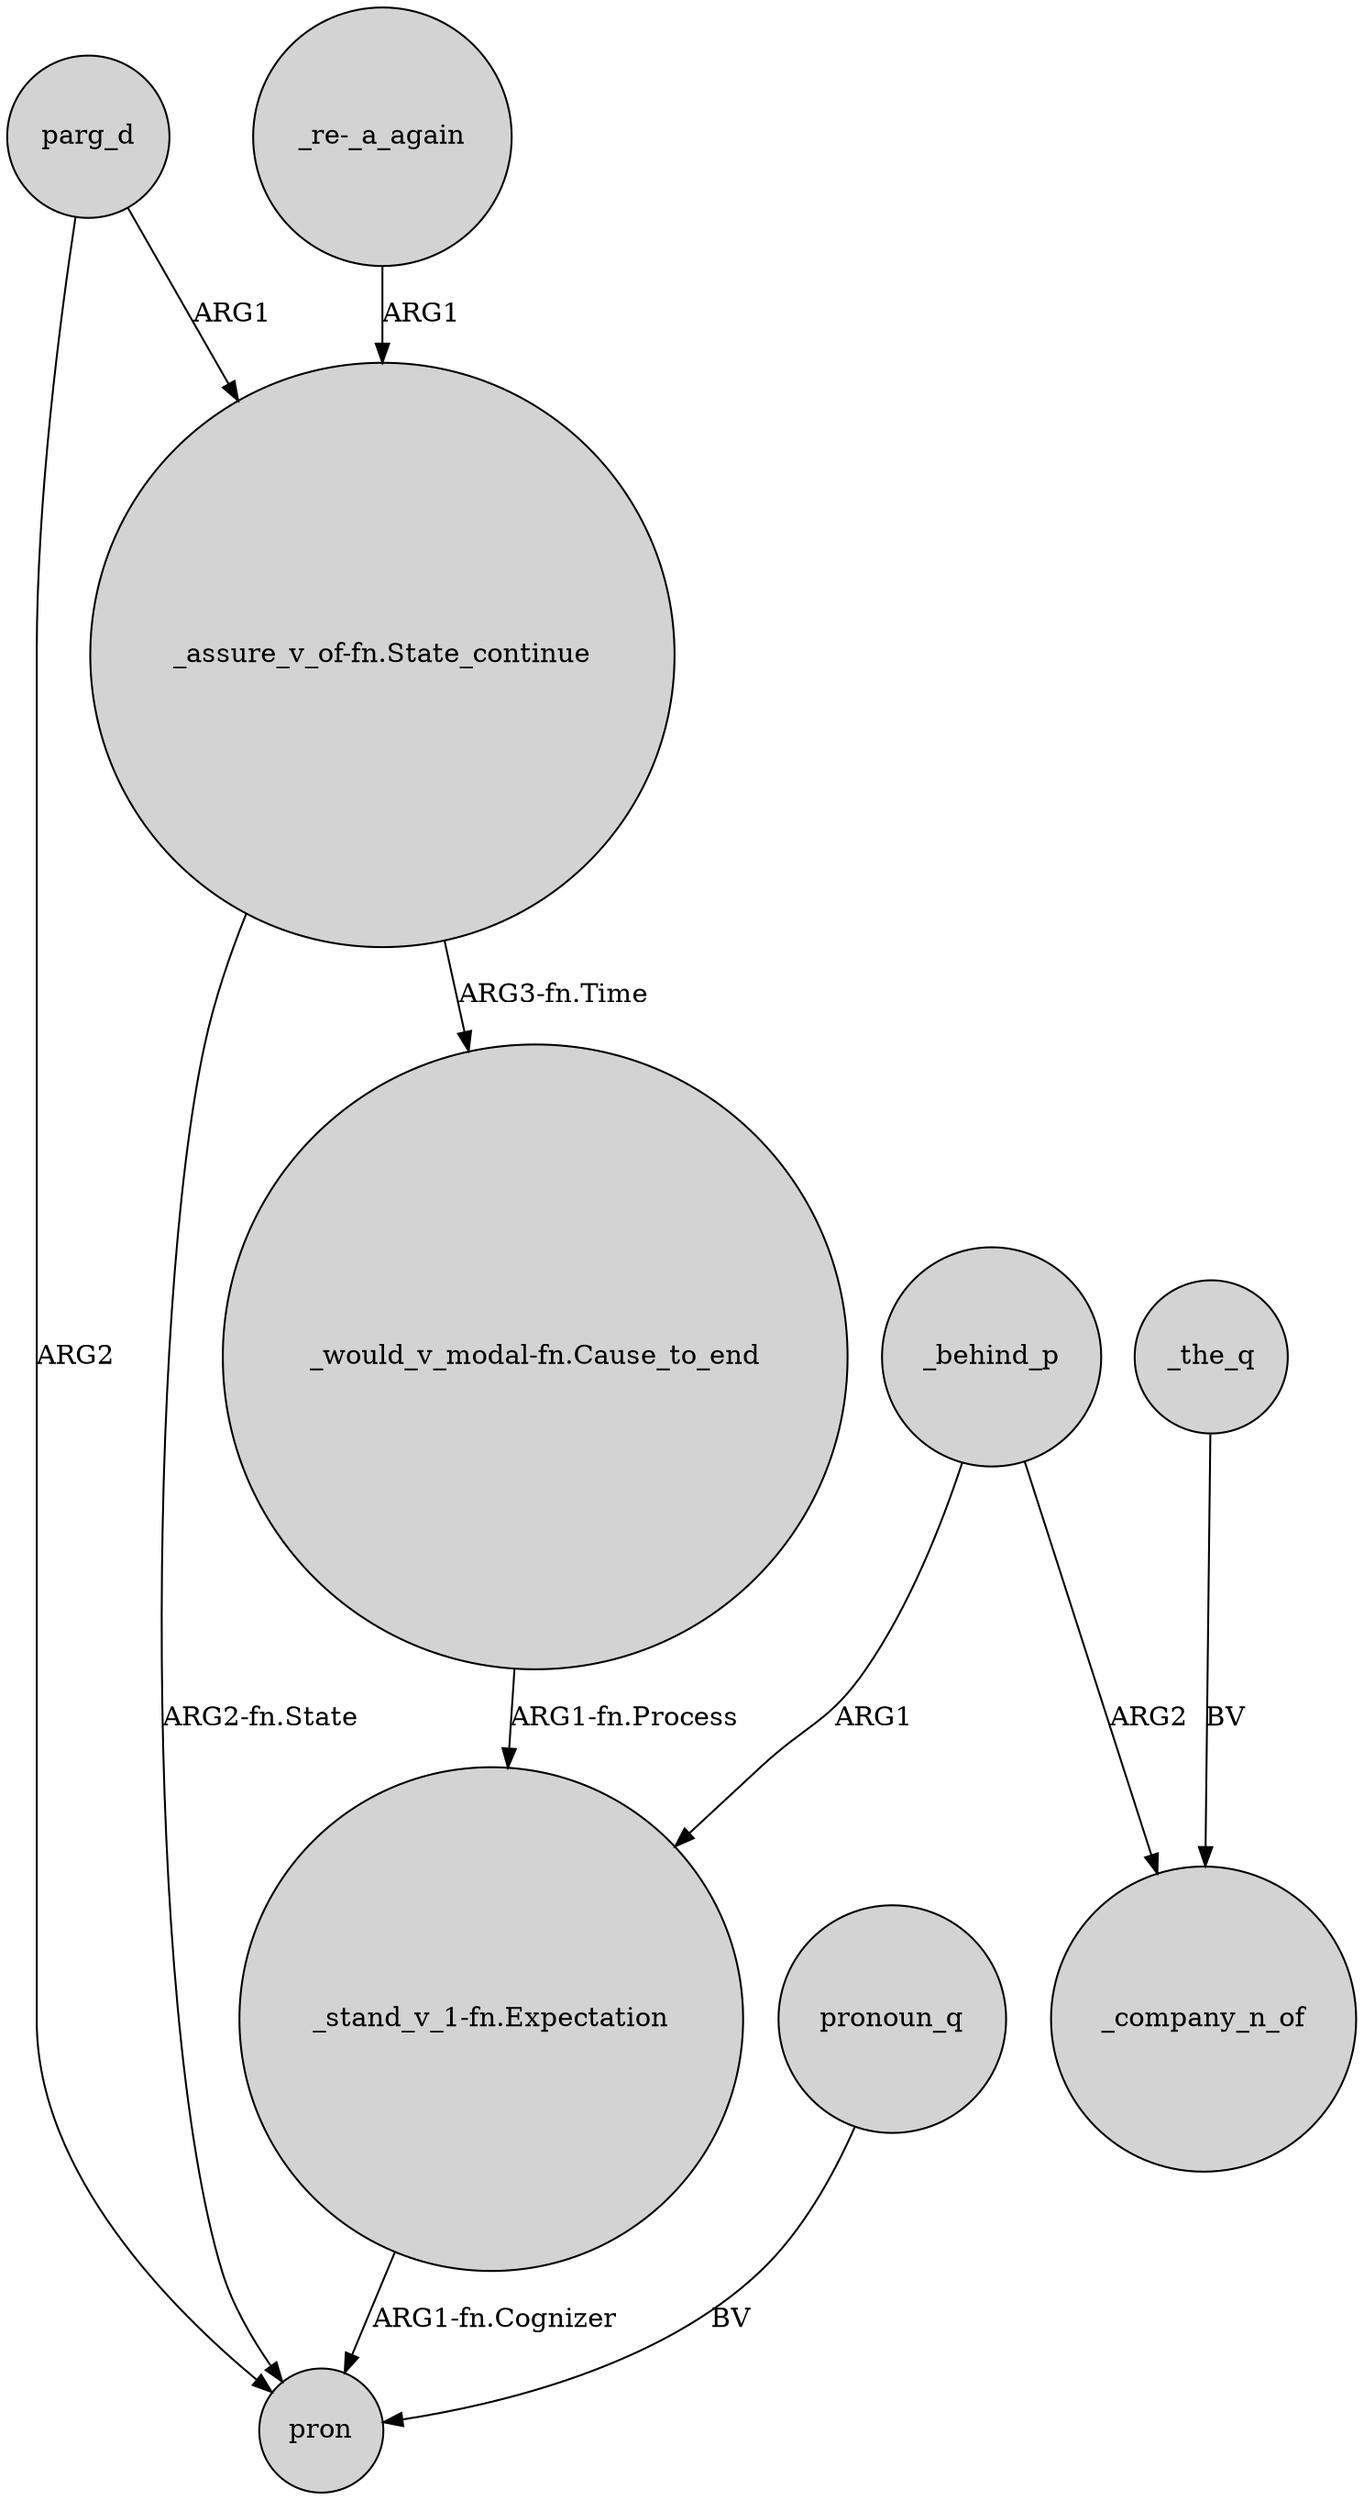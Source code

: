 digraph {
	node [shape=circle style=filled]
	"_assure_v_of-fn.State_continue" -> "_would_v_modal-fn.Cause_to_end" [label="ARG3-fn.Time"]
	"_re-_a_again" -> "_assure_v_of-fn.State_continue" [label=ARG1]
	_behind_p -> "_stand_v_1-fn.Expectation" [label=ARG1]
	parg_d -> "_assure_v_of-fn.State_continue" [label=ARG1]
	"_would_v_modal-fn.Cause_to_end" -> "_stand_v_1-fn.Expectation" [label="ARG1-fn.Process"]
	_the_q -> _company_n_of [label=BV]
	pronoun_q -> pron [label=BV]
	_behind_p -> _company_n_of [label=ARG2]
	"_stand_v_1-fn.Expectation" -> pron [label="ARG1-fn.Cognizer"]
	parg_d -> pron [label=ARG2]
	"_assure_v_of-fn.State_continue" -> pron [label="ARG2-fn.State"]
}
